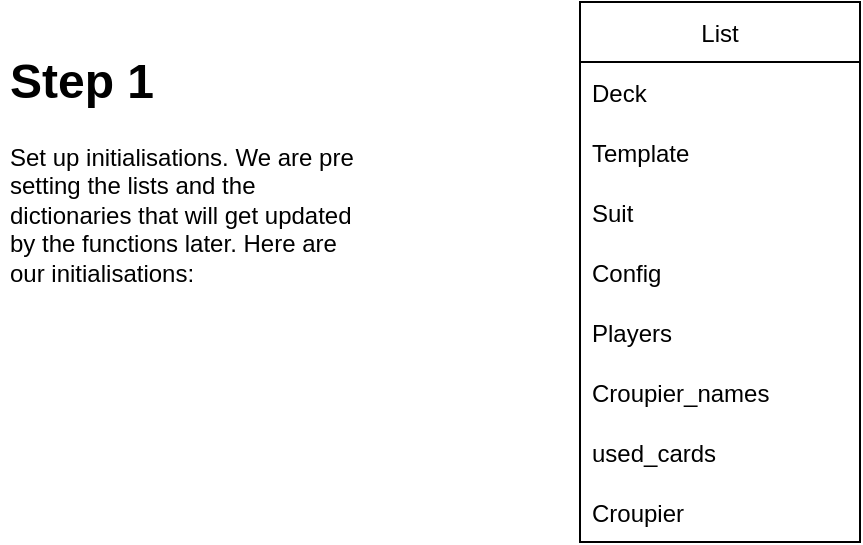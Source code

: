 <mxfile version="15.9.1" type="github">
  <diagram id="C5RBs43oDa-KdzZeNtuy" name="Page-1">
    <mxGraphModel dx="866" dy="436" grid="1" gridSize="10" guides="1" tooltips="1" connect="1" arrows="1" fold="1" page="1" pageScale="1" pageWidth="827" pageHeight="1169" math="0" shadow="0">
      <root>
        <mxCell id="WIyWlLk6GJQsqaUBKTNV-0" />
        <mxCell id="WIyWlLk6GJQsqaUBKTNV-1" parent="WIyWlLk6GJQsqaUBKTNV-0" />
        <mxCell id="v-qipN8iJghau_C7B_nq-0" value="&lt;h1&gt;Step 1&lt;/h1&gt;&lt;p&gt;Set up initialisations. We are pre setting the lists and the dictionaries that will get updated by the functions later. Here are our initialisations:&lt;/p&gt;" style="text;html=1;strokeColor=none;fillColor=none;spacing=5;spacingTop=-20;whiteSpace=wrap;overflow=hidden;rounded=0;" vertex="1" parent="WIyWlLk6GJQsqaUBKTNV-1">
          <mxGeometry x="20" y="30" width="190" height="140" as="geometry" />
        </mxCell>
        <mxCell id="v-qipN8iJghau_C7B_nq-1" value="List" style="swimlane;fontStyle=0;childLayout=stackLayout;horizontal=1;startSize=30;horizontalStack=0;resizeParent=1;resizeParentMax=0;resizeLast=0;collapsible=1;marginBottom=0;" vertex="1" parent="WIyWlLk6GJQsqaUBKTNV-1">
          <mxGeometry x="310" y="10" width="140" height="270" as="geometry" />
        </mxCell>
        <mxCell id="v-qipN8iJghau_C7B_nq-2" value="Deck" style="text;strokeColor=none;fillColor=none;align=left;verticalAlign=middle;spacingLeft=4;spacingRight=4;overflow=hidden;points=[[0,0.5],[1,0.5]];portConstraint=eastwest;rotatable=0;" vertex="1" parent="v-qipN8iJghau_C7B_nq-1">
          <mxGeometry y="30" width="140" height="30" as="geometry" />
        </mxCell>
        <mxCell id="v-qipN8iJghau_C7B_nq-6" value="Template" style="text;strokeColor=none;fillColor=none;align=left;verticalAlign=middle;spacingLeft=4;spacingRight=4;overflow=hidden;points=[[0,0.5],[1,0.5]];portConstraint=eastwest;rotatable=0;" vertex="1" parent="v-qipN8iJghau_C7B_nq-1">
          <mxGeometry y="60" width="140" height="30" as="geometry" />
        </mxCell>
        <mxCell id="v-qipN8iJghau_C7B_nq-3" value="Suit" style="text;strokeColor=none;fillColor=none;align=left;verticalAlign=middle;spacingLeft=4;spacingRight=4;overflow=hidden;points=[[0,0.5],[1,0.5]];portConstraint=eastwest;rotatable=0;" vertex="1" parent="v-qipN8iJghau_C7B_nq-1">
          <mxGeometry y="90" width="140" height="30" as="geometry" />
        </mxCell>
        <mxCell id="v-qipN8iJghau_C7B_nq-7" value="Config" style="text;strokeColor=none;fillColor=none;align=left;verticalAlign=middle;spacingLeft=4;spacingRight=4;overflow=hidden;points=[[0,0.5],[1,0.5]];portConstraint=eastwest;rotatable=0;" vertex="1" parent="v-qipN8iJghau_C7B_nq-1">
          <mxGeometry y="120" width="140" height="30" as="geometry" />
        </mxCell>
        <mxCell id="v-qipN8iJghau_C7B_nq-5" value="Players" style="text;strokeColor=none;fillColor=none;align=left;verticalAlign=middle;spacingLeft=4;spacingRight=4;overflow=hidden;points=[[0,0.5],[1,0.5]];portConstraint=eastwest;rotatable=0;" vertex="1" parent="v-qipN8iJghau_C7B_nq-1">
          <mxGeometry y="150" width="140" height="30" as="geometry" />
        </mxCell>
        <mxCell id="v-qipN8iJghau_C7B_nq-12" value="Croupier_names" style="text;strokeColor=none;fillColor=none;align=left;verticalAlign=middle;spacingLeft=4;spacingRight=4;overflow=hidden;points=[[0,0.5],[1,0.5]];portConstraint=eastwest;rotatable=0;" vertex="1" parent="v-qipN8iJghau_C7B_nq-1">
          <mxGeometry y="180" width="140" height="30" as="geometry" />
        </mxCell>
        <mxCell id="v-qipN8iJghau_C7B_nq-11" value="used_cards" style="text;strokeColor=none;fillColor=none;align=left;verticalAlign=middle;spacingLeft=4;spacingRight=4;overflow=hidden;points=[[0,0.5],[1,0.5]];portConstraint=eastwest;rotatable=0;" vertex="1" parent="v-qipN8iJghau_C7B_nq-1">
          <mxGeometry y="210" width="140" height="30" as="geometry" />
        </mxCell>
        <mxCell id="v-qipN8iJghau_C7B_nq-4" value="Croupier" style="text;strokeColor=none;fillColor=none;align=left;verticalAlign=middle;spacingLeft=4;spacingRight=4;overflow=hidden;points=[[0,0.5],[1,0.5]];portConstraint=eastwest;rotatable=0;" vertex="1" parent="v-qipN8iJghau_C7B_nq-1">
          <mxGeometry y="240" width="140" height="30" as="geometry" />
        </mxCell>
      </root>
    </mxGraphModel>
  </diagram>
</mxfile>
